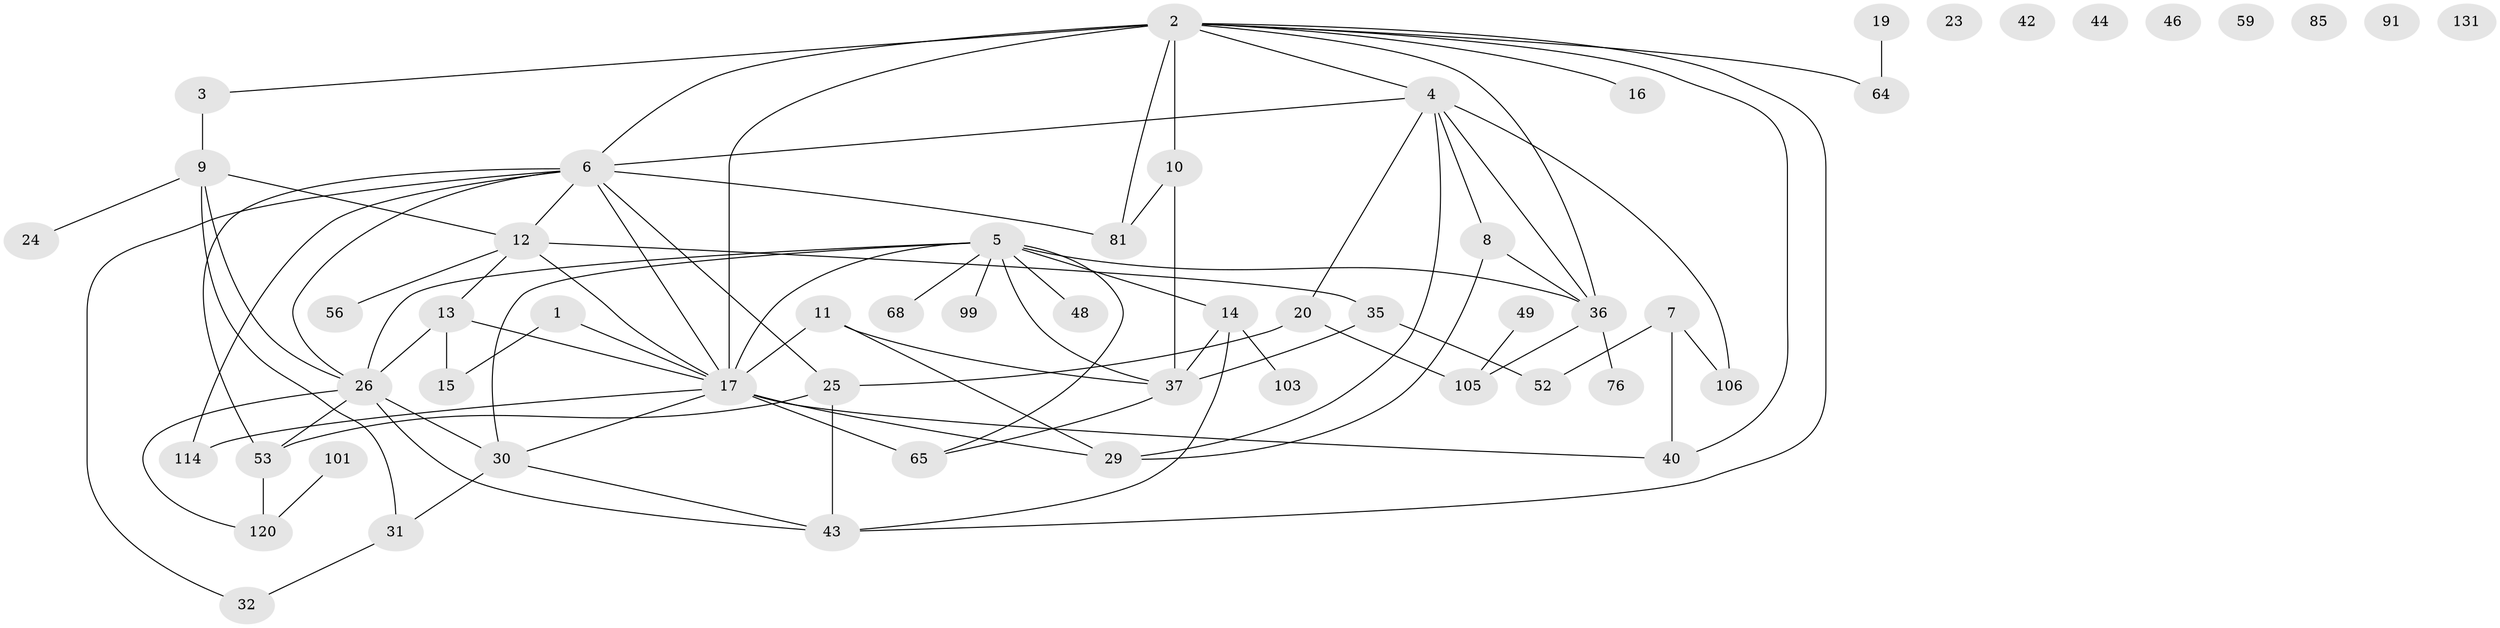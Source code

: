 // original degree distribution, {2: 0.32061068702290074, 5: 0.12213740458015267, 4: 0.1297709923664122, 3: 0.16793893129770993, 1: 0.19083969465648856, 0: 0.04580152671755725, 6: 0.015267175572519083, 7: 0.007633587786259542}
// Generated by graph-tools (version 1.1) at 2025/16/03/04/25 18:16:33]
// undirected, 56 vertices, 87 edges
graph export_dot {
graph [start="1"]
  node [color=gray90,style=filled];
  1 [super="+18"];
  2 [super="+115+33+88+75+45"];
  3 [super="+109"];
  4 [super="+112+78"];
  5 [super="+22+98+86"];
  6 [super="+21+51"];
  7 [super="+63"];
  8 [super="+79"];
  9 [super="+116+119"];
  10 [super="+118+55+82"];
  11 [super="+95"];
  12 [super="+57"];
  13 [super="+27+89"];
  14 [super="+126+38"];
  15 [super="+47"];
  16 [super="+28"];
  17 [super="+41+67+50+80"];
  19;
  20 [super="+66+92"];
  23;
  24;
  25 [super="+62+73"];
  26 [super="+54+34+58"];
  29 [super="+72"];
  30 [super="+110+84"];
  31 [super="+127+77"];
  32 [super="+69"];
  35 [super="+39"];
  36 [super="+61"];
  37 [super="+94"];
  40 [super="+87"];
  42 [super="+100"];
  43;
  44 [super="+113"];
  46;
  48;
  49;
  52;
  53;
  56;
  59;
  64 [super="+102"];
  65 [super="+83"];
  68;
  76;
  81 [super="+97+90"];
  85;
  91;
  99;
  101;
  103;
  105 [super="+111"];
  106 [super="+108"];
  114;
  120 [super="+128"];
  131;
  1 -- 15;
  1 -- 17;
  2 -- 64;
  2 -- 36;
  2 -- 43;
  2 -- 6;
  2 -- 17 [weight=3];
  2 -- 3;
  2 -- 4;
  2 -- 10 [weight=2];
  2 -- 16;
  2 -- 81;
  2 -- 40;
  3 -- 9 [weight=2];
  4 -- 20;
  4 -- 6;
  4 -- 106;
  4 -- 36;
  4 -- 29;
  4 -- 8;
  5 -- 65;
  5 -- 99;
  5 -- 68;
  5 -- 26;
  5 -- 37;
  5 -- 30;
  5 -- 36;
  5 -- 48;
  5 -- 17;
  5 -- 14;
  6 -- 32;
  6 -- 12;
  6 -- 17;
  6 -- 81;
  6 -- 114;
  6 -- 53;
  6 -- 25;
  6 -- 26;
  7 -- 52;
  7 -- 40 [weight=2];
  7 -- 106;
  8 -- 36;
  8 -- 29;
  9 -- 24;
  9 -- 31;
  9 -- 12;
  9 -- 26;
  10 -- 81;
  10 -- 37;
  11 -- 37;
  11 -- 17;
  11 -- 29;
  12 -- 17;
  12 -- 35;
  12 -- 56;
  12 -- 13;
  13 -- 26;
  13 -- 17;
  13 -- 15;
  14 -- 43;
  14 -- 103;
  14 -- 37;
  17 -- 29;
  17 -- 30;
  17 -- 114;
  17 -- 40;
  17 -- 65 [weight=2];
  19 -- 64;
  20 -- 105;
  20 -- 25 [weight=2];
  25 -- 53;
  25 -- 43;
  26 -- 43;
  26 -- 30;
  26 -- 53;
  26 -- 120;
  30 -- 43;
  30 -- 31;
  31 -- 32;
  35 -- 52;
  35 -- 37;
  36 -- 105;
  36 -- 76;
  37 -- 65;
  49 -- 105;
  53 -- 120;
  101 -- 120;
}
